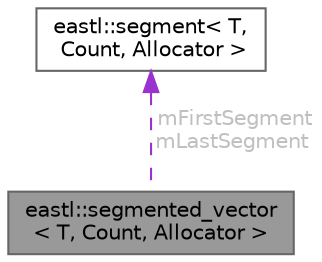 digraph "eastl::segmented_vector&lt; T, Count, Allocator &gt;"
{
 // LATEX_PDF_SIZE
  bgcolor="transparent";
  edge [fontname=Helvetica,fontsize=10,labelfontname=Helvetica,labelfontsize=10];
  node [fontname=Helvetica,fontsize=10,shape=box,height=0.2,width=0.4];
  Node1 [id="Node000001",label="eastl::segmented_vector\l\< T, Count, Allocator \>",height=0.2,width=0.4,color="gray40", fillcolor="grey60", style="filled", fontcolor="black",tooltip=" "];
  Node2 -> Node1 [id="edge2_Node000001_Node000002",dir="back",color="darkorchid3",style="dashed",tooltip=" ",label=" mFirstSegment\nmLastSegment",fontcolor="grey" ];
  Node2 [id="Node000002",label="eastl::segment\< T,\l Count, Allocator \>",height=0.2,width=0.4,color="gray40", fillcolor="white", style="filled",URL="$classeastl_1_1segment.html",tooltip=" "];
}
